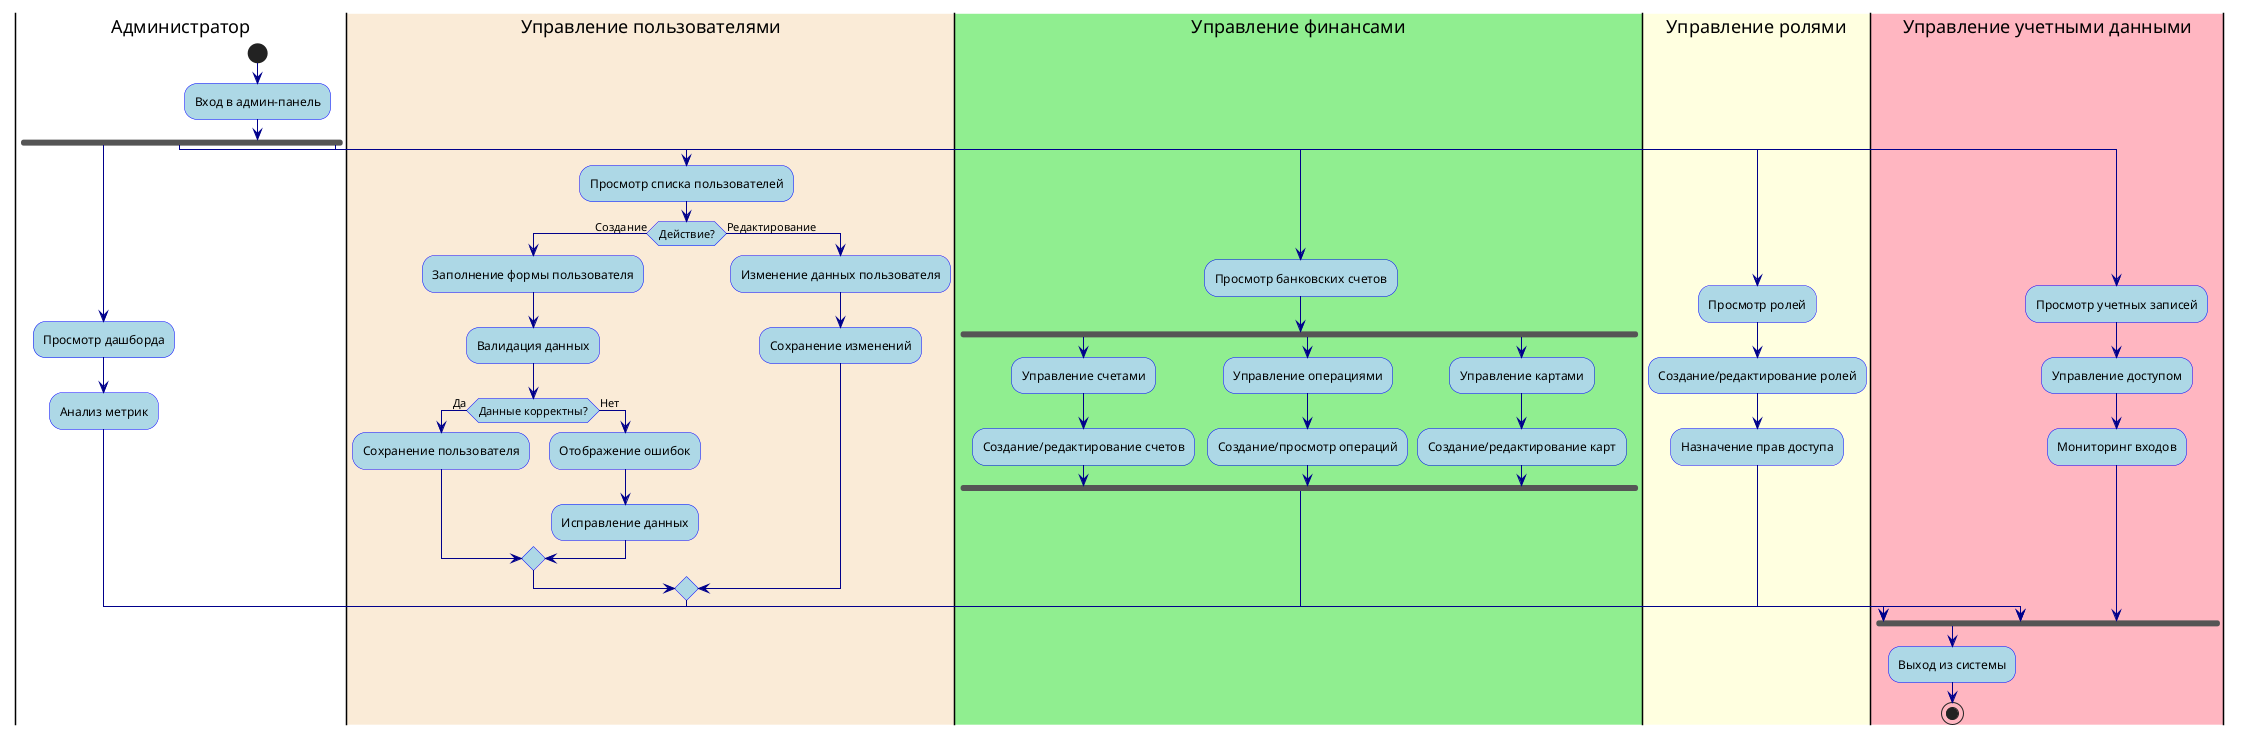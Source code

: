 @startuml Admin Panel Activity Diagram

skinparam ActivityBackgroundColor LightBlue
skinparam ActivityBorderColor Blue
skinparam ArrowColor DarkBlue

|Администратор|
start

:Вход в админ-панель;

fork
  :Просмотр дашборда;
  :Анализ метрик;
fork again
  |#AntiqueWhite|Управление пользователями|
  :Просмотр списка пользователей;
  if (Действие?) then (Создание)
    :Заполнение формы пользователя;
    :Валидация данных;
    if (Данные корректны?) then (Да)
      :Сохранение пользователя;
    else (Нет)
      :Отображение ошибок;
      :Исправление данных;
    endif
  else (Редактирование)
    :Изменение данных пользователя;
    :Сохранение изменений;
  endif
fork again
  |#LightGreen|Управление финансами|
  :Просмотр банковских счетов;
  fork
    :Управление счетами;
    :Создание/редактирование счетов;
  fork again
    :Управление операциями;
    :Создание/просмотр операций;
  fork again
    :Управление картами;
    :Создание/редактирование карт;
  end fork
fork again
  |#LightYellow|Управление ролями|
  :Просмотр ролей;
  :Создание/редактирование ролей;
  :Назначение прав доступа;
fork again
  |#LightPink|Управление учетными данными|
  :Просмотр учетных записей;
  :Управление доступом;
  :Мониторинг входов;
end fork

:Выход из системы;

stop

@enduml 